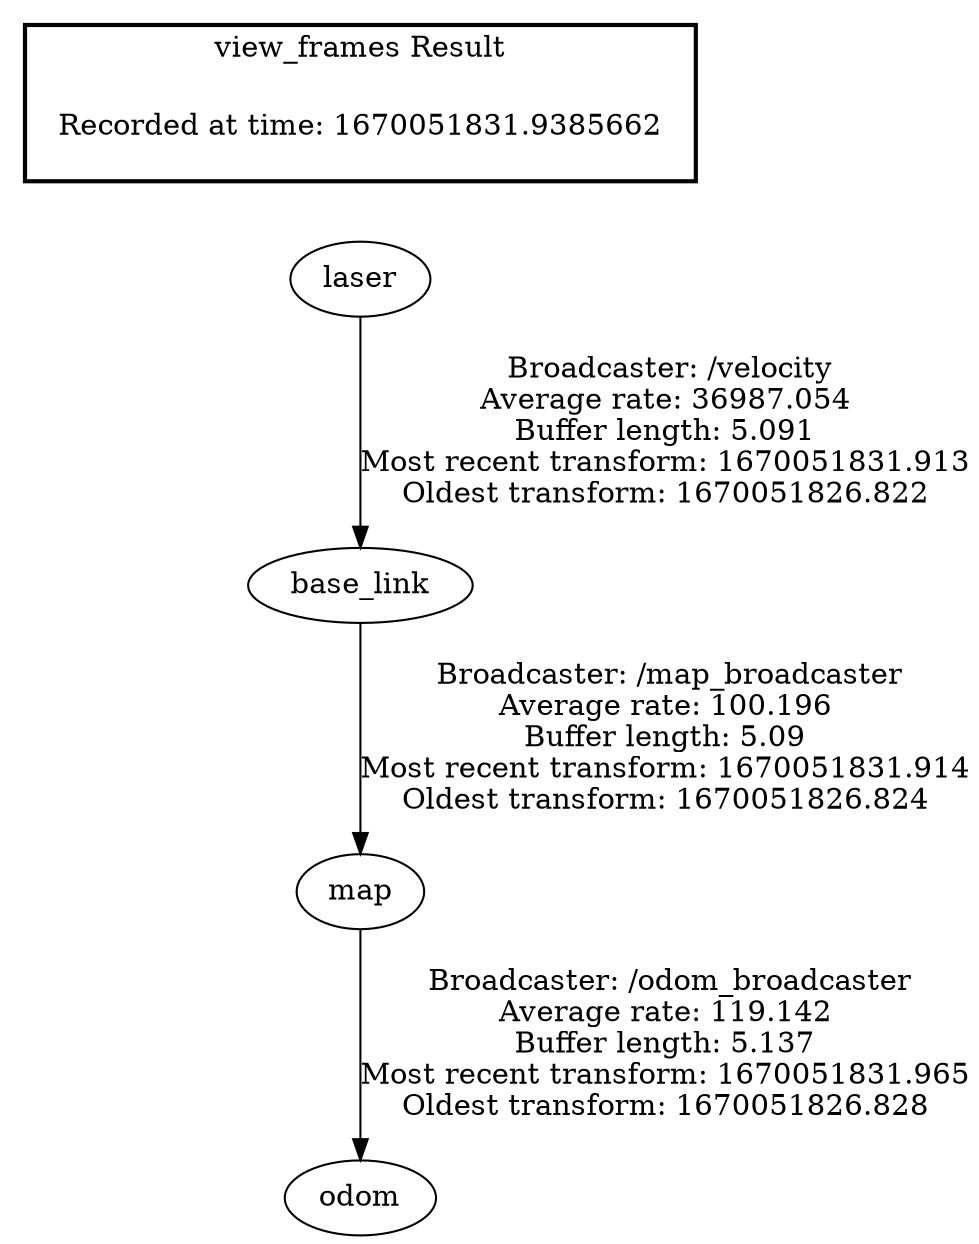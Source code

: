 digraph G {
"laser" -> "base_link"[label=" Broadcaster: /velocity\nAverage rate: 36987.054\nBuffer length: 5.091\nMost recent transform: 1670051831.913\nOldest transform: 1670051826.822\n"];
"map" -> "odom"[label=" Broadcaster: /odom_broadcaster\nAverage rate: 119.142\nBuffer length: 5.137\nMost recent transform: 1670051831.965\nOldest transform: 1670051826.828\n"];
"base_link" -> "map"[label=" Broadcaster: /map_broadcaster\nAverage rate: 100.196\nBuffer length: 5.09\nMost recent transform: 1670051831.914\nOldest transform: 1670051826.824\n"];
edge [style=invis];
 subgraph cluster_legend { style=bold; color=black; label ="view_frames Result";
"Recorded at time: 1670051831.9385662"[ shape=plaintext ] ;
}->"laser";
}